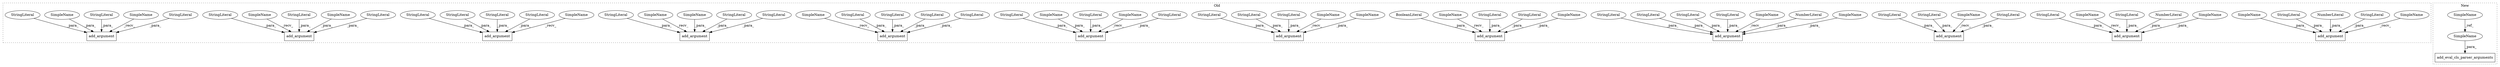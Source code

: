 digraph G {
subgraph cluster0 {
1 [label="add_argument" a="32" s="1540,1618" l="13,1" shape="box"];
3 [label="NumberLiteral" a="34" s="1572" l="2" shape="ellipse"];
5 [label="add_argument" a="32" s="1364,1420" l="13,1" shape="box"];
6 [label="StringLiteral" a="45" s="1396" l="24" shape="ellipse"];
7 [label="add_argument" a="32" s="1434,1526" l="13,1" shape="box"];
8 [label="NumberLiteral" a="34" s="1394" l="1" shape="ellipse"];
9 [label="add_argument" a="32" s="1149,1257" l="13,1" shape="box"];
10 [label="NumberLiteral" a="34" s="1487" l="1" shape="ellipse"];
11 [label="add_argument" a="32" s="1064,1135" l="13,1" shape="box"];
12 [label="add_argument" a="32" s="756,846" l="13,1" shape="box"];
13 [label="BooleanLiteral" a="9" s="786" l="4" shape="ellipse"];
14 [label="add_argument" a="32" s="1723,1803" l="13,1" shape="box"];
15 [label="add_argument" a="32" s="963,1050" l="13,1" shape="box"];
16 [label="StringLiteral" a="45" s="976" l="10" shape="ellipse"];
17 [label="add_argument" a="32" s="1271,1350" l="13,1" shape="box"];
18 [label="StringLiteral" a="45" s="1302" l="12" shape="ellipse"];
19 [label="add_argument" a="32" s="1632,1709" l="13,1" shape="box"];
20 [label="StringLiteral" a="45" s="997" l="53" shape="ellipse"];
21 [label="add_argument" a="32" s="1817,1912" l="13,1" shape="box"];
22 [label="StringLiteral" a="45" s="791" l="55" shape="ellipse"];
23 [label="add_argument" a="32" s="1926,2004" l="13,1" shape="box"];
24 [label="StringLiteral" a="45" s="1854" l="20" shape="ellipse"];
25 [label="StringLiteral" a="45" s="1575" l="43" shape="ellipse"];
26 [label="StringLiteral" a="45" s="1875" l="37" shape="ellipse"];
27 [label="StringLiteral" a="45" s="1213" l="44" shape="ellipse"];
28 [label="StringLiteral" a="45" s="1377" l="12" shape="ellipse"];
29 [label="StringLiteral" a="45" s="1493" l="33" shape="ellipse"];
30 [label="StringLiteral" a="45" s="1553" l="14" shape="ellipse"];
31 [label="StringLiteral" a="45" s="1284" l="17" shape="ellipse"];
32 [label="StringLiteral" a="45" s="1315" l="35" shape="ellipse"];
33 [label="StringLiteral" a="45" s="1645" l="12" shape="ellipse"];
34 [label="StringLiteral" a="45" s="1736" l="21" shape="ellipse"];
35 [label="StringLiteral" a="45" s="769" l="9" shape="ellipse"];
36 [label="StringLiteral" a="45" s="1665" l="2" shape="ellipse"];
37 [label="StringLiteral" a="45" s="1939" l="20" shape="ellipse"];
38 [label="StringLiteral" a="45" s="1970" l="34" shape="ellipse"];
39 [label="StringLiteral" a="45" s="1967" l="2" shape="ellipse"];
40 [label="StringLiteral" a="45" s="1452" l="20" shape="ellipse"];
41 [label="StringLiteral" a="45" s="1668" l="41" shape="ellipse"];
42 [label="StringLiteral" a="45" s="1105" l="12" shape="ellipse"];
43 [label="StringLiteral" a="45" s="1182" l="17" shape="ellipse"];
44 [label="StringLiteral" a="45" s="1077" l="14" shape="ellipse"];
45 [label="StringLiteral" a="45" s="1473" l="13" shape="ellipse"];
46 [label="StringLiteral" a="45" s="1830" l="16" shape="ellipse"];
47 [label="StringLiteral" a="45" s="1200" l="12" shape="ellipse"];
48 [label="StringLiteral" a="45" s="1447" l="4" shape="ellipse"];
49 [label="StringLiteral" a="45" s="1777" l="26" shape="ellipse"];
50 [label="StringLiteral" a="45" s="1092" l="12" shape="ellipse"];
51 [label="StringLiteral" a="45" s="1162" l="19" shape="ellipse"];
52 [label="StringLiteral" a="45" s="1118" l="17" shape="ellipse"];
53 [label="StringLiteral" a="45" s="994" l="2" shape="ellipse"];
54 [label="StringLiteral" a="45" s="1765" l="11" shape="ellipse"];
55 [label="SimpleName" a="42" s="1390" l="3" shape="ellipse"];
56 [label="SimpleName" a="42" s="1568" l="3" shape="ellipse"];
57 [label="SimpleName" a="42" s="1489" l="3" shape="ellipse"];
59 [label="SimpleName" a="42" s="1625" l="6" shape="ellipse"];
60 [label="SimpleName" a="42" s="1716" l="6" shape="ellipse"];
61 [label="SimpleName" a="42" s="1533" l="6" shape="ellipse"];
62 [label="SimpleName" a="42" s="1142" l="6" shape="ellipse"];
63 [label="SimpleName" a="42" s="1810" l="6" shape="ellipse"];
64 [label="SimpleName" a="42" s="1427" l="6" shape="ellipse"];
65 [label="SimpleName" a="42" s="1357" l="6" shape="ellipse"];
66 [label="SimpleName" a="42" s="956" l="6" shape="ellipse"];
67 [label="SimpleName" a="42" s="1264" l="6" shape="ellipse"];
68 [label="SimpleName" a="42" s="749" l="6" shape="ellipse"];
69 [label="SimpleName" a="42" s="1919" l="6" shape="ellipse"];
70 [label="SimpleName" a="42" s="1057" l="6" shape="ellipse"];
71 [label="SimpleName" a="42" s="987" l="6" shape="ellipse"];
72 [label="SimpleName" a="42" s="779" l="6" shape="ellipse"];
73 [label="SimpleName" a="42" s="1758" l="6" shape="ellipse"];
74 [label="SimpleName" a="42" s="1658" l="6" shape="ellipse"];
75 [label="SimpleName" a="42" s="1847" l="6" shape="ellipse"];
76 [label="SimpleName" a="42" s="1960" l="6" shape="ellipse"];
label = "Old";
style="dotted";
}
subgraph cluster1 {
2 [label="add_eval_cls_parser_arguments" a="32" s="2099,2135" l="30,1" shape="box"];
4 [label="SimpleName" a="42" s="1915" l="6" shape="ellipse"];
58 [label="SimpleName" a="42" s="2129" l="6" shape="ellipse"];
label = "New";
style="dotted";
}
3 -> 1 [label="_para_"];
4 -> 58 [label="_ref_"];
6 -> 5 [label="_para_"];
8 -> 5 [label="_para_"];
10 -> 7 [label="_para_"];
13 -> 12 [label="_para_"];
16 -> 15 [label="_para_"];
18 -> 17 [label="_para_"];
20 -> 15 [label="_para_"];
22 -> 12 [label="_para_"];
24 -> 21 [label="_para_"];
25 -> 1 [label="_para_"];
26 -> 21 [label="_para_"];
27 -> 9 [label="_para_"];
28 -> 5 [label="_para_"];
29 -> 7 [label="_para_"];
30 -> 1 [label="_para_"];
31 -> 17 [label="_para_"];
32 -> 17 [label="_para_"];
33 -> 19 [label="_para_"];
34 -> 14 [label="_para_"];
35 -> 12 [label="_para_"];
36 -> 19 [label="_para_"];
37 -> 23 [label="_para_"];
38 -> 23 [label="_para_"];
39 -> 23 [label="_para_"];
40 -> 7 [label="_para_"];
41 -> 19 [label="_para_"];
42 -> 11 [label="_para_"];
43 -> 9 [label="_para_"];
44 -> 11 [label="_para_"];
45 -> 7 [label="_para_"];
46 -> 21 [label="_para_"];
47 -> 9 [label="_para_"];
48 -> 7 [label="_para_"];
49 -> 14 [label="_para_"];
50 -> 11 [label="_para_"];
51 -> 9 [label="_para_"];
52 -> 11 [label="_para_"];
53 -> 15 [label="_para_"];
54 -> 14 [label="_para_"];
55 -> 5 [label="_para_"];
56 -> 1 [label="_para_"];
57 -> 7 [label="_para_"];
58 -> 2 [label="_para_"];
59 -> 19 [label="_recv_"];
60 -> 14 [label="_recv_"];
61 -> 1 [label="_recv_"];
62 -> 9 [label="_recv_"];
63 -> 21 [label="_recv_"];
64 -> 7 [label="_recv_"];
65 -> 5 [label="_recv_"];
66 -> 15 [label="_recv_"];
67 -> 17 [label="_recv_"];
68 -> 12 [label="_recv_"];
69 -> 23 [label="_recv_"];
70 -> 11 [label="_recv_"];
71 -> 15 [label="_para_"];
72 -> 12 [label="_para_"];
73 -> 14 [label="_para_"];
74 -> 19 [label="_para_"];
75 -> 21 [label="_para_"];
76 -> 23 [label="_para_"];
}